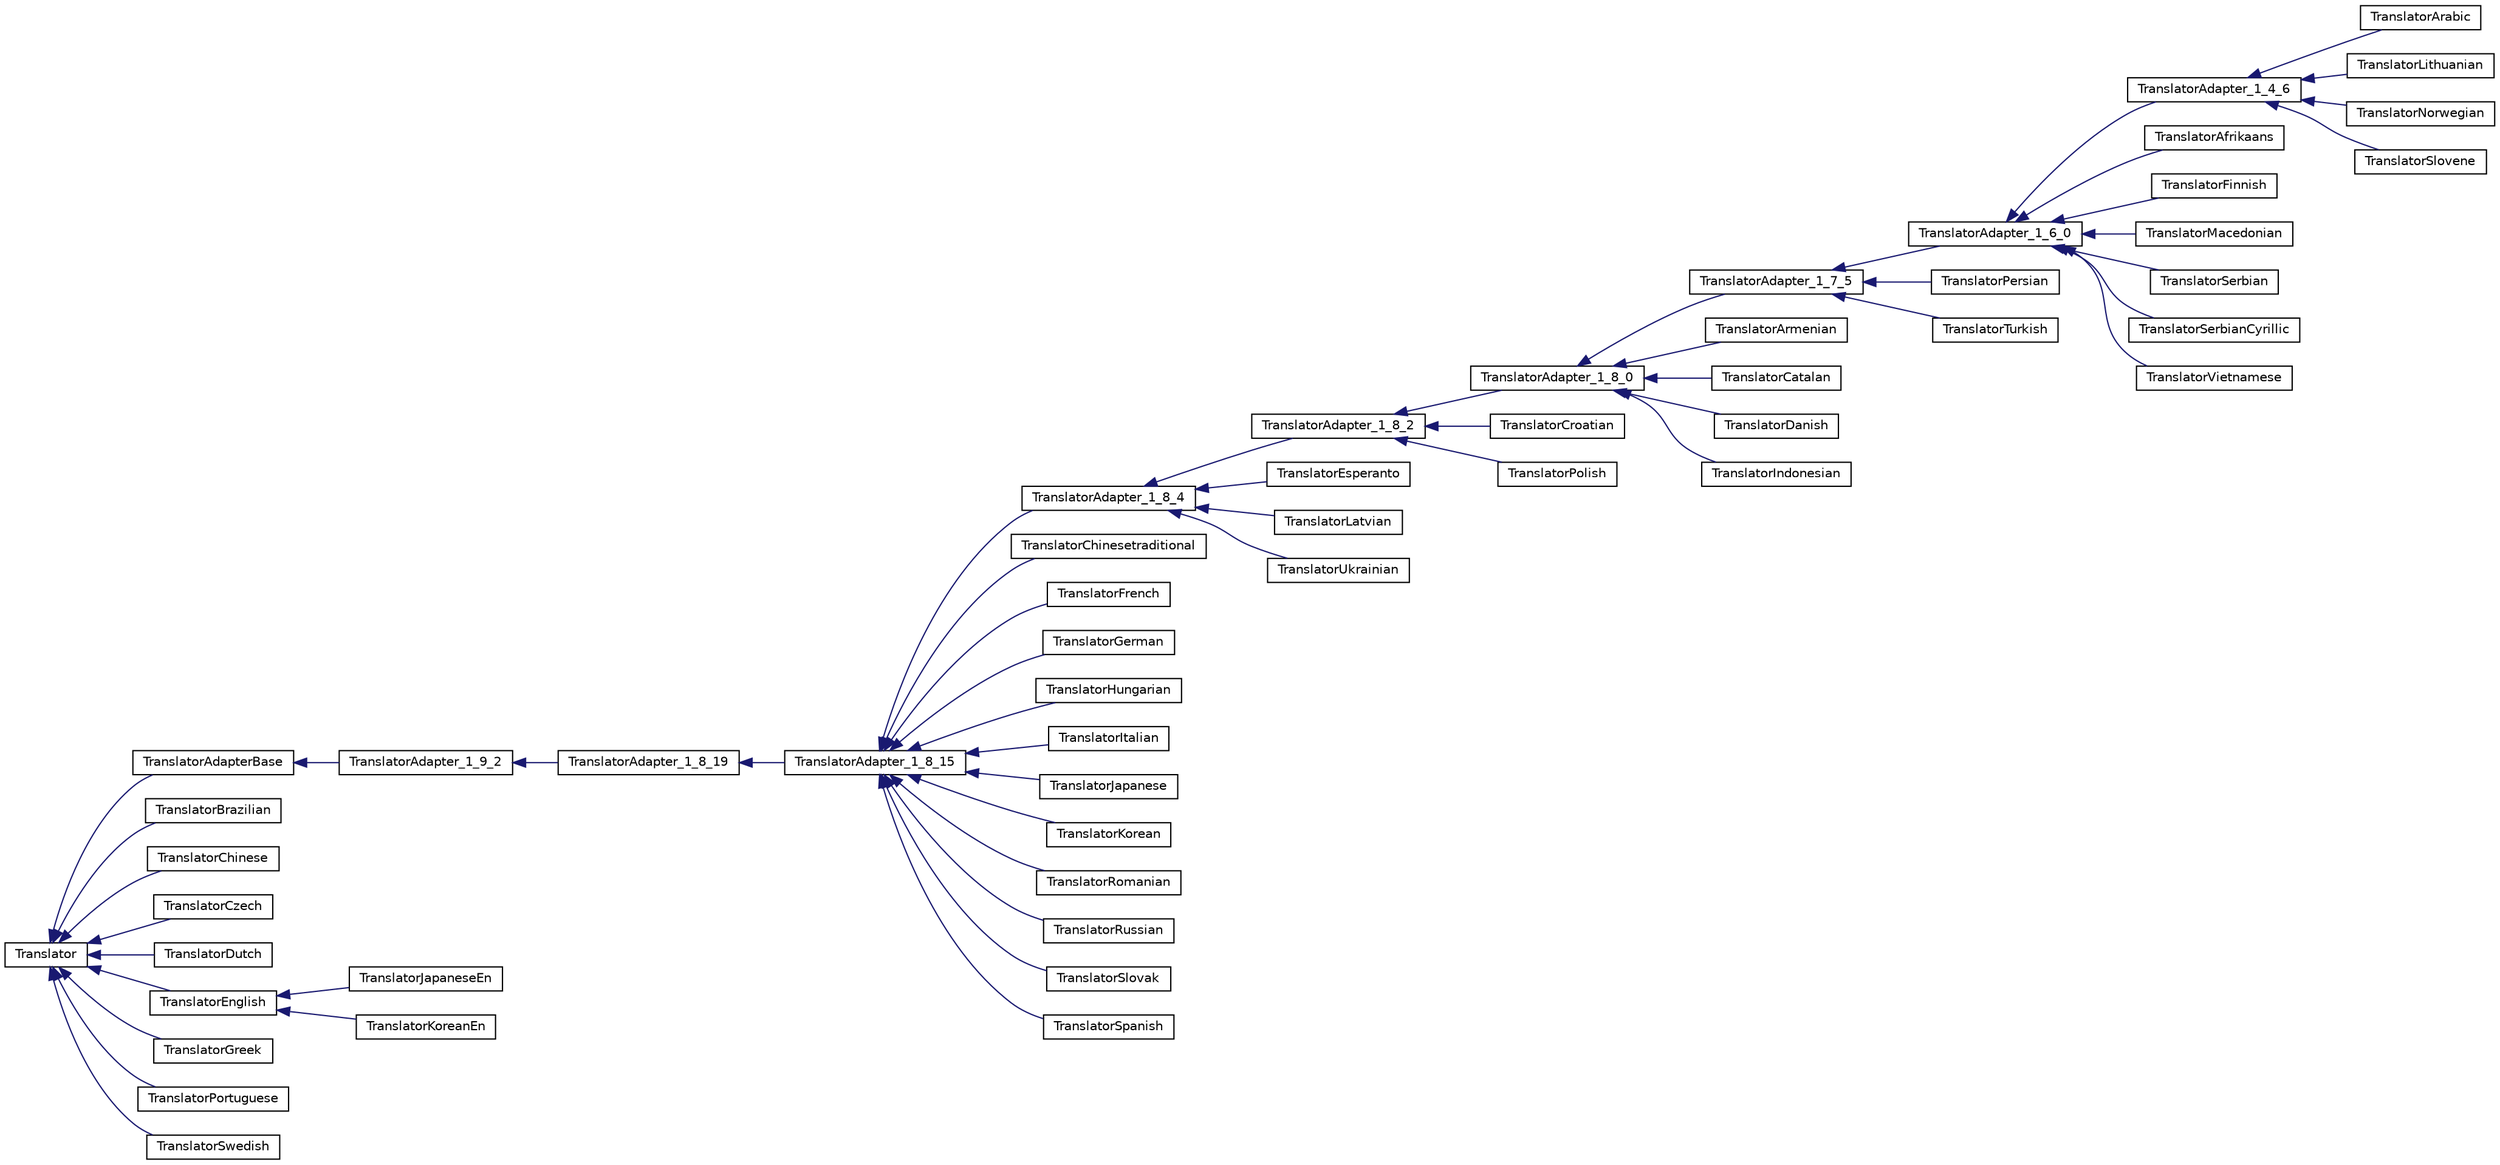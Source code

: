 digraph "类继承关系图"
{
 // INTERACTIVE_SVG=YES
 // LATEX_PDF_SIZE
  edge [fontname="Helvetica",fontsize="10",labelfontname="Helvetica",labelfontsize="10"];
  node [fontname="Helvetica",fontsize="10",shape=record];
  rankdir="LR";
  Node0 [label="Translator",height=0.2,width=0.4,color="black", fillcolor="white", style="filled",URL="$d8/dfb/class_translator.html",tooltip="Abstract base class for all translatable text fragments."];
  Node0 -> Node1 [dir="back",color="midnightblue",fontsize="10",style="solid",fontname="Helvetica"];
  Node1 [label="TranslatorAdapterBase",height=0.2,width=0.4,color="black", fillcolor="white", style="filled",URL="$db/d6c/class_translator_adapter_base.html",tooltip="Base of the translator adapter tree."];
  Node1 -> Node2 [dir="back",color="midnightblue",fontsize="10",style="solid",fontname="Helvetica"];
  Node2 [label="TranslatorAdapter_1_9_2",height=0.2,width=0.4,color="black", fillcolor="white", style="filled",URL="$d3/d2e/class_translator_adapter__1__9__2.html",tooltip=" "];
  Node2 -> Node3 [dir="back",color="midnightblue",fontsize="10",style="solid",fontname="Helvetica"];
  Node3 [label="TranslatorAdapter_1_8_19",height=0.2,width=0.4,color="black", fillcolor="white", style="filled",URL="$de/dde/class_translator_adapter__1__8__19.html",tooltip=" "];
  Node3 -> Node4 [dir="back",color="midnightblue",fontsize="10",style="solid",fontname="Helvetica"];
  Node4 [label="TranslatorAdapter_1_8_15",height=0.2,width=0.4,color="black", fillcolor="white", style="filled",URL="$d4/d2e/class_translator_adapter__1__8__15.html",tooltip=" "];
  Node4 -> Node5 [dir="back",color="midnightblue",fontsize="10",style="solid",fontname="Helvetica"];
  Node5 [label="TranslatorAdapter_1_8_4",height=0.2,width=0.4,color="black", fillcolor="white", style="filled",URL="$de/d2f/class_translator_adapter__1__8__4.html",tooltip=" "];
  Node5 -> Node6 [dir="back",color="midnightblue",fontsize="10",style="solid",fontname="Helvetica"];
  Node6 [label="TranslatorAdapter_1_8_2",height=0.2,width=0.4,color="black", fillcolor="white", style="filled",URL="$d2/d75/class_translator_adapter__1__8__2.html",tooltip=" "];
  Node6 -> Node7 [dir="back",color="midnightblue",fontsize="10",style="solid",fontname="Helvetica"];
  Node7 [label="TranslatorAdapter_1_8_0",height=0.2,width=0.4,color="black", fillcolor="white", style="filled",URL="$de/d49/class_translator_adapter__1__8__0.html",tooltip="Adapter class for languages that only contain translations up to version 1.8.0."];
  Node7 -> Node8 [dir="back",color="midnightblue",fontsize="10",style="solid",fontname="Helvetica"];
  Node8 [label="TranslatorAdapter_1_7_5",height=0.2,width=0.4,color="black", fillcolor="white", style="filled",URL="$da/d24/class_translator_adapter__1__7__5.html",tooltip="Adapter class for languages that only contain translations up to version 1.7.5."];
  Node8 -> Node9 [dir="back",color="midnightblue",fontsize="10",style="solid",fontname="Helvetica"];
  Node9 [label="TranslatorAdapter_1_6_0",height=0.2,width=0.4,color="black", fillcolor="white", style="filled",URL="$d3/da1/class_translator_adapter__1__6__0.html",tooltip="Adapter class for languages that only contain translations up to version 1.6.0."];
  Node9 -> Node10 [dir="back",color="midnightblue",fontsize="10",style="solid",fontname="Helvetica"];
  Node10 [label="TranslatorAdapter_1_4_6",height=0.2,width=0.4,color="black", fillcolor="white", style="filled",URL="$d4/d2b/class_translator_adapter__1__4__6.html",tooltip="Adapter class for languages that only contain translations up to version 1.4.6"];
  Node10 -> Node11 [dir="back",color="midnightblue",fontsize="10",style="solid",fontname="Helvetica"];
  Node11 [label="TranslatorArabic",height=0.2,width=0.4,color="black", fillcolor="white", style="filled",URL="$d3/de9/class_translator_arabic.html",tooltip=" "];
  Node10 -> Node12 [dir="back",color="midnightblue",fontsize="10",style="solid",fontname="Helvetica"];
  Node12 [label="TranslatorLithuanian",height=0.2,width=0.4,color="black", fillcolor="white", style="filled",URL="$dc/d53/class_translator_lithuanian.html",tooltip=" "];
  Node10 -> Node13 [dir="back",color="midnightblue",fontsize="10",style="solid",fontname="Helvetica"];
  Node13 [label="TranslatorNorwegian",height=0.2,width=0.4,color="black", fillcolor="white", style="filled",URL="$dd/d38/class_translator_norwegian.html",tooltip=" "];
  Node10 -> Node14 [dir="back",color="midnightblue",fontsize="10",style="solid",fontname="Helvetica"];
  Node14 [label="TranslatorSlovene",height=0.2,width=0.4,color="black", fillcolor="white", style="filled",URL="$dd/d0b/class_translator_slovene.html",tooltip=" "];
  Node9 -> Node15 [dir="back",color="midnightblue",fontsize="10",style="solid",fontname="Helvetica"];
  Node15 [label="TranslatorAfrikaans",height=0.2,width=0.4,color="black", fillcolor="white", style="filled",URL="$d3/d65/class_translator_afrikaans.html",tooltip=" "];
  Node9 -> Node16 [dir="back",color="midnightblue",fontsize="10",style="solid",fontname="Helvetica"];
  Node16 [label="TranslatorFinnish",height=0.2,width=0.4,color="black", fillcolor="white", style="filled",URL="$de/df7/class_translator_finnish.html",tooltip=" "];
  Node9 -> Node17 [dir="back",color="midnightblue",fontsize="10",style="solid",fontname="Helvetica"];
  Node17 [label="TranslatorMacedonian",height=0.2,width=0.4,color="black", fillcolor="white", style="filled",URL="$d9/ddf/class_translator_macedonian.html",tooltip=" "];
  Node9 -> Node18 [dir="back",color="midnightblue",fontsize="10",style="solid",fontname="Helvetica"];
  Node18 [label="TranslatorSerbian",height=0.2,width=0.4,color="black", fillcolor="white", style="filled",URL="$d5/d0a/class_translator_serbian.html",tooltip=" "];
  Node9 -> Node19 [dir="back",color="midnightblue",fontsize="10",style="solid",fontname="Helvetica"];
  Node19 [label="TranslatorSerbianCyrillic",height=0.2,width=0.4,color="black", fillcolor="white", style="filled",URL="$dc/d03/class_translator_serbian_cyrillic.html",tooltip=" "];
  Node9 -> Node20 [dir="back",color="midnightblue",fontsize="10",style="solid",fontname="Helvetica"];
  Node20 [label="TranslatorVietnamese",height=0.2,width=0.4,color="black", fillcolor="white", style="filled",URL="$df/d20/class_translator_vietnamese.html",tooltip=" "];
  Node8 -> Node21 [dir="back",color="midnightblue",fontsize="10",style="solid",fontname="Helvetica"];
  Node21 [label="TranslatorPersian",height=0.2,width=0.4,color="black", fillcolor="white", style="filled",URL="$d5/d43/class_translator_persian.html",tooltip=" "];
  Node8 -> Node22 [dir="back",color="midnightblue",fontsize="10",style="solid",fontname="Helvetica"];
  Node22 [label="TranslatorTurkish",height=0.2,width=0.4,color="black", fillcolor="white", style="filled",URL="$dd/d80/class_translator_turkish.html",tooltip=" "];
  Node7 -> Node23 [dir="back",color="midnightblue",fontsize="10",style="solid",fontname="Helvetica"];
  Node23 [label="TranslatorArmenian",height=0.2,width=0.4,color="black", fillcolor="white", style="filled",URL="$da/db8/class_translator_armenian.html",tooltip=" "];
  Node7 -> Node24 [dir="back",color="midnightblue",fontsize="10",style="solid",fontname="Helvetica"];
  Node24 [label="TranslatorCatalan",height=0.2,width=0.4,color="black", fillcolor="white", style="filled",URL="$d9/dc1/class_translator_catalan.html",tooltip=" "];
  Node7 -> Node25 [dir="back",color="midnightblue",fontsize="10",style="solid",fontname="Helvetica"];
  Node25 [label="TranslatorDanish",height=0.2,width=0.4,color="black", fillcolor="white", style="filled",URL="$d7/d21/class_translator_danish.html",tooltip=" "];
  Node7 -> Node26 [dir="back",color="midnightblue",fontsize="10",style="solid",fontname="Helvetica"];
  Node26 [label="TranslatorIndonesian",height=0.2,width=0.4,color="black", fillcolor="white", style="filled",URL="$df/dc8/class_translator_indonesian.html",tooltip=" "];
  Node6 -> Node27 [dir="back",color="midnightblue",fontsize="10",style="solid",fontname="Helvetica"];
  Node27 [label="TranslatorCroatian",height=0.2,width=0.4,color="black", fillcolor="white", style="filled",URL="$d9/d82/class_translator_croatian.html",tooltip=" "];
  Node6 -> Node28 [dir="back",color="midnightblue",fontsize="10",style="solid",fontname="Helvetica"];
  Node28 [label="TranslatorPolish",height=0.2,width=0.4,color="black", fillcolor="white", style="filled",URL="$de/d82/class_translator_polish.html",tooltip=" "];
  Node5 -> Node29 [dir="back",color="midnightblue",fontsize="10",style="solid",fontname="Helvetica"];
  Node29 [label="TranslatorEsperanto",height=0.2,width=0.4,color="black", fillcolor="white", style="filled",URL="$d2/d07/class_translator_esperanto.html",tooltip=" "];
  Node5 -> Node30 [dir="back",color="midnightblue",fontsize="10",style="solid",fontname="Helvetica"];
  Node30 [label="TranslatorLatvian",height=0.2,width=0.4,color="black", fillcolor="white", style="filled",URL="$d8/d83/class_translator_latvian.html",tooltip=" "];
  Node5 -> Node31 [dir="back",color="midnightblue",fontsize="10",style="solid",fontname="Helvetica"];
  Node31 [label="TranslatorUkrainian",height=0.2,width=0.4,color="black", fillcolor="white", style="filled",URL="$d1/d56/class_translator_ukrainian.html",tooltip=" "];
  Node4 -> Node32 [dir="back",color="midnightblue",fontsize="10",style="solid",fontname="Helvetica"];
  Node32 [label="TranslatorChinesetraditional",height=0.2,width=0.4,color="black", fillcolor="white", style="filled",URL="$dd/df6/class_translator_chinesetraditional.html",tooltip=" "];
  Node4 -> Node33 [dir="back",color="midnightblue",fontsize="10",style="solid",fontname="Helvetica"];
  Node33 [label="TranslatorFrench",height=0.2,width=0.4,color="black", fillcolor="white", style="filled",URL="$da/d1a/class_translator_french.html",tooltip=" "];
  Node4 -> Node34 [dir="back",color="midnightblue",fontsize="10",style="solid",fontname="Helvetica"];
  Node34 [label="TranslatorGerman",height=0.2,width=0.4,color="black", fillcolor="white", style="filled",URL="$d6/d07/class_translator_german.html",tooltip=" "];
  Node4 -> Node35 [dir="back",color="midnightblue",fontsize="10",style="solid",fontname="Helvetica"];
  Node35 [label="TranslatorHungarian",height=0.2,width=0.4,color="black", fillcolor="white", style="filled",URL="$db/d5f/class_translator_hungarian.html",tooltip=" "];
  Node4 -> Node36 [dir="back",color="midnightblue",fontsize="10",style="solid",fontname="Helvetica"];
  Node36 [label="TranslatorItalian",height=0.2,width=0.4,color="black", fillcolor="white", style="filled",URL="$d2/df8/class_translator_italian.html",tooltip=" "];
  Node4 -> Node37 [dir="back",color="midnightblue",fontsize="10",style="solid",fontname="Helvetica"];
  Node37 [label="TranslatorJapanese",height=0.2,width=0.4,color="black", fillcolor="white", style="filled",URL="$d1/d6a/class_translator_japanese.html",tooltip=" "];
  Node4 -> Node38 [dir="back",color="midnightblue",fontsize="10",style="solid",fontname="Helvetica"];
  Node38 [label="TranslatorKorean",height=0.2,width=0.4,color="black", fillcolor="white", style="filled",URL="$db/dcc/class_translator_korean.html",tooltip=" "];
  Node4 -> Node39 [dir="back",color="midnightblue",fontsize="10",style="solid",fontname="Helvetica"];
  Node39 [label="TranslatorRomanian",height=0.2,width=0.4,color="black", fillcolor="white", style="filled",URL="$da/d32/class_translator_romanian.html",tooltip=" "];
  Node4 -> Node40 [dir="back",color="midnightblue",fontsize="10",style="solid",fontname="Helvetica"];
  Node40 [label="TranslatorRussian",height=0.2,width=0.4,color="black", fillcolor="white", style="filled",URL="$d0/dab/class_translator_russian.html",tooltip=" "];
  Node4 -> Node41 [dir="back",color="midnightblue",fontsize="10",style="solid",fontname="Helvetica"];
  Node41 [label="TranslatorSlovak",height=0.2,width=0.4,color="black", fillcolor="white", style="filled",URL="$d2/d53/class_translator_slovak.html",tooltip=" "];
  Node4 -> Node42 [dir="back",color="midnightblue",fontsize="10",style="solid",fontname="Helvetica"];
  Node42 [label="TranslatorSpanish",height=0.2,width=0.4,color="black", fillcolor="white", style="filled",URL="$dc/d44/class_translator_spanish.html",tooltip=" "];
  Node0 -> Node43 [dir="back",color="midnightblue",fontsize="10",style="solid",fontname="Helvetica"];
  Node43 [label="TranslatorBrazilian",height=0.2,width=0.4,color="black", fillcolor="white", style="filled",URL="$d2/d4c/class_translator_brazilian.html",tooltip=" "];
  Node0 -> Node44 [dir="back",color="midnightblue",fontsize="10",style="solid",fontname="Helvetica"];
  Node44 [label="TranslatorChinese",height=0.2,width=0.4,color="black", fillcolor="white", style="filled",URL="$d6/db6/class_translator_chinese.html",tooltip=" "];
  Node0 -> Node45 [dir="back",color="midnightblue",fontsize="10",style="solid",fontname="Helvetica"];
  Node45 [label="TranslatorCzech",height=0.2,width=0.4,color="black", fillcolor="white", style="filled",URL="$dd/d8a/class_translator_czech.html",tooltip=" "];
  Node0 -> Node46 [dir="back",color="midnightblue",fontsize="10",style="solid",fontname="Helvetica"];
  Node46 [label="TranslatorDutch",height=0.2,width=0.4,color="black", fillcolor="white", style="filled",URL="$d9/d1b/class_translator_dutch.html",tooltip=" "];
  Node0 -> Node47 [dir="back",color="midnightblue",fontsize="10",style="solid",fontname="Helvetica"];
  Node47 [label="TranslatorEnglish",height=0.2,width=0.4,color="black", fillcolor="white", style="filled",URL="$d6/d78/class_translator_english.html",tooltip=" "];
  Node47 -> Node48 [dir="back",color="midnightblue",fontsize="10",style="solid",fontname="Helvetica"];
  Node48 [label="TranslatorJapaneseEn",height=0.2,width=0.4,color="black", fillcolor="white", style="filled",URL="$d0/d16/class_translator_japanese_en.html",tooltip=" "];
  Node47 -> Node49 [dir="back",color="midnightblue",fontsize="10",style="solid",fontname="Helvetica"];
  Node49 [label="TranslatorKoreanEn",height=0.2,width=0.4,color="black", fillcolor="white", style="filled",URL="$d0/d3a/class_translator_korean_en.html",tooltip=" "];
  Node0 -> Node50 [dir="back",color="midnightblue",fontsize="10",style="solid",fontname="Helvetica"];
  Node50 [label="TranslatorGreek",height=0.2,width=0.4,color="black", fillcolor="white", style="filled",URL="$df/d75/class_translator_greek.html",tooltip=" "];
  Node0 -> Node51 [dir="back",color="midnightblue",fontsize="10",style="solid",fontname="Helvetica"];
  Node51 [label="TranslatorPortuguese",height=0.2,width=0.4,color="black", fillcolor="white", style="filled",URL="$dc/df2/class_translator_portuguese.html",tooltip=" "];
  Node0 -> Node52 [dir="back",color="midnightblue",fontsize="10",style="solid",fontname="Helvetica"];
  Node52 [label="TranslatorSwedish",height=0.2,width=0.4,color="black", fillcolor="white", style="filled",URL="$d5/d5c/class_translator_swedish.html",tooltip=" "];
}
